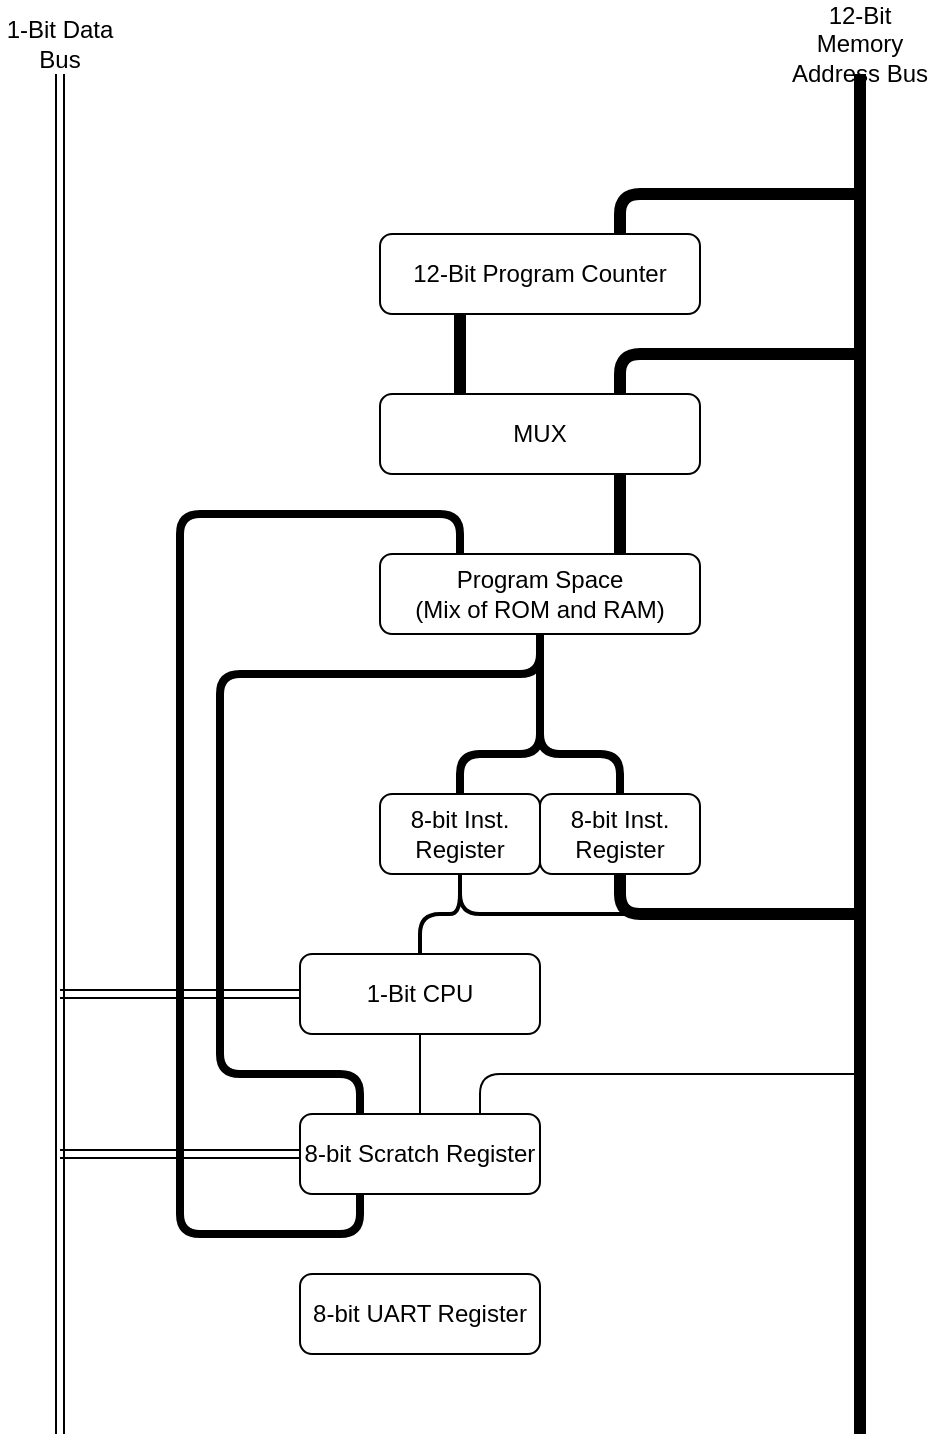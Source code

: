 <mxfile version="19.0.3" type="device"><diagram id="-2bQYgBs4zcGFZEZtTcj" name="Page-1"><mxGraphModel dx="1422" dy="865" grid="1" gridSize="10" guides="1" tooltips="1" connect="1" arrows="1" fold="1" page="1" pageScale="1" pageWidth="1654" pageHeight="1169" math="0" shadow="0"><root><mxCell id="0"/><mxCell id="1" parent="0"/><mxCell id="3sDkj0ara4cIGfv3AcG5-7" value="12-Bit Program Counter" style="rounded=1;whiteSpace=wrap;html=1;" parent="1" vertex="1"><mxGeometry x="400" y="160" width="160" height="40" as="geometry"/></mxCell><mxCell id="zIvuWBT7ouS_wAfacMO_-2" value="" style="endArrow=none;html=1;rounded=1;entryX=0.25;entryY=1;entryDx=0;entryDy=0;exitX=0.25;exitY=0;exitDx=0;exitDy=0;strokeWidth=6;" parent="1" source="zIvuWBT7ouS_wAfacMO_-3" target="3sDkj0ara4cIGfv3AcG5-7" edge="1"><mxGeometry width="50" height="50" relative="1" as="geometry"><mxPoint x="600" y="320" as="sourcePoint"/><mxPoint x="600" y="280" as="targetPoint"/></mxGeometry></mxCell><mxCell id="zIvuWBT7ouS_wAfacMO_-3" value="MUX" style="rounded=1;whiteSpace=wrap;html=1;" parent="1" vertex="1"><mxGeometry x="400" y="240" width="160" height="40" as="geometry"/></mxCell><mxCell id="zIvuWBT7ouS_wAfacMO_-6" value="" style="endArrow=none;html=1;rounded=1;strokeWidth=6;entryX=0.75;entryY=0;entryDx=0;entryDy=0;" parent="1" target="zIvuWBT7ouS_wAfacMO_-3" edge="1"><mxGeometry width="50" height="50" relative="1" as="geometry"><mxPoint x="640" y="220" as="sourcePoint"/><mxPoint x="620" y="260" as="targetPoint"/><Array as="points"><mxPoint x="520" y="220"/></Array></mxGeometry></mxCell><mxCell id="zIvuWBT7ouS_wAfacMO_-7" value="" style="endArrow=none;html=1;rounded=1;strokeWidth=6;" parent="1" edge="1"><mxGeometry width="50" height="50" relative="1" as="geometry"><mxPoint x="640" y="760" as="sourcePoint"/><mxPoint x="640" y="80" as="targetPoint"/></mxGeometry></mxCell><mxCell id="zIvuWBT7ouS_wAfacMO_-15" value="1-Bit CPU" style="rounded=1;whiteSpace=wrap;html=1;" parent="1" vertex="1"><mxGeometry x="360" y="520" width="120" height="40" as="geometry"/></mxCell><mxCell id="zIvuWBT7ouS_wAfacMO_-20" value="12-Bit Memory Address Bus" style="text;html=1;strokeColor=none;fillColor=none;align=center;verticalAlign=middle;whiteSpace=wrap;rounded=0;" parent="1" vertex="1"><mxGeometry x="600" y="50" width="80" height="30" as="geometry"/></mxCell><mxCell id="zIvuWBT7ouS_wAfacMO_-21" value="" style="shape=link;html=1;rounded=1;endSize=6;strokeWidth=1;" parent="1" edge="1"><mxGeometry width="100" relative="1" as="geometry"><mxPoint x="240" y="760" as="sourcePoint"/><mxPoint x="240" y="80" as="targetPoint"/></mxGeometry></mxCell><mxCell id="zIvuWBT7ouS_wAfacMO_-22" value="1-Bit Data Bus" style="text;html=1;strokeColor=none;fillColor=none;align=center;verticalAlign=middle;whiteSpace=wrap;rounded=0;" parent="1" vertex="1"><mxGeometry x="210" y="50" width="60" height="30" as="geometry"/></mxCell><mxCell id="zIvuWBT7ouS_wAfacMO_-36" value="" style="endArrow=none;html=1;rounded=1;strokeWidth=6;entryX=0.75;entryY=0;entryDx=0;entryDy=0;" parent="1" target="3sDkj0ara4cIGfv3AcG5-7" edge="1"><mxGeometry width="50" height="50" relative="1" as="geometry"><mxPoint x="640" y="140" as="sourcePoint"/><mxPoint x="690" y="380" as="targetPoint"/><Array as="points"><mxPoint x="520" y="140"/></Array></mxGeometry></mxCell><mxCell id="mDmjzfe00-dNYynsqg8z-1" value="Program Space&lt;br&gt;(Mix of ROM and RAM)" style="rounded=1;whiteSpace=wrap;html=1;" parent="1" vertex="1"><mxGeometry x="400" y="320" width="160" height="40" as="geometry"/></mxCell><mxCell id="mDmjzfe00-dNYynsqg8z-2" value="" style="endArrow=none;html=1;rounded=0;entryX=0.75;entryY=1;entryDx=0;entryDy=0;strokeWidth=6;exitX=0.75;exitY=0;exitDx=0;exitDy=0;" parent="1" source="mDmjzfe00-dNYynsqg8z-1" target="zIvuWBT7ouS_wAfacMO_-3" edge="1"><mxGeometry width="50" height="50" relative="1" as="geometry"><mxPoint x="550" y="440" as="sourcePoint"/><mxPoint x="600" y="390" as="targetPoint"/></mxGeometry></mxCell><mxCell id="u7quu2kHzasmHeJ8SNog-1" value="8-bit Scratch Register" style="rounded=1;whiteSpace=wrap;html=1;" parent="1" vertex="1"><mxGeometry x="360" y="600" width="120" height="40" as="geometry"/></mxCell><mxCell id="u7quu2kHzasmHeJ8SNog-2" value="8-bit Inst. Register" style="rounded=1;whiteSpace=wrap;html=1;" parent="1" vertex="1"><mxGeometry x="400" y="440" width="80" height="40" as="geometry"/></mxCell><mxCell id="u7quu2kHzasmHeJ8SNog-3" value="8-bit Inst. Register" style="rounded=1;whiteSpace=wrap;html=1;" parent="1" vertex="1"><mxGeometry x="480" y="440" width="80" height="40" as="geometry"/></mxCell><mxCell id="u7quu2kHzasmHeJ8SNog-4" value="" style="endArrow=none;html=1;rounded=1;exitX=0.5;exitY=0;exitDx=0;exitDy=0;entryX=0.5;entryY=1;entryDx=0;entryDy=0;strokeWidth=4;" parent="1" source="u7quu2kHzasmHeJ8SNog-2" target="mDmjzfe00-dNYynsqg8z-1" edge="1"><mxGeometry width="50" height="50" relative="1" as="geometry"><mxPoint x="480" y="470" as="sourcePoint"/><mxPoint x="530" y="420" as="targetPoint"/><Array as="points"><mxPoint x="440" y="420"/><mxPoint x="480" y="420"/></Array></mxGeometry></mxCell><mxCell id="u7quu2kHzasmHeJ8SNog-5" value="" style="endArrow=none;html=1;rounded=1;entryX=0.5;entryY=1;entryDx=0;entryDy=0;exitX=0.5;exitY=0;exitDx=0;exitDy=0;strokeWidth=4;" parent="1" source="u7quu2kHzasmHeJ8SNog-3" target="mDmjzfe00-dNYynsqg8z-1" edge="1"><mxGeometry width="50" height="50" relative="1" as="geometry"><mxPoint x="480" y="470" as="sourcePoint"/><mxPoint x="530" y="420" as="targetPoint"/><Array as="points"><mxPoint x="520" y="420"/><mxPoint x="480" y="420"/></Array></mxGeometry></mxCell><mxCell id="pmTpwkhUqk-em-47iV8C-2" value="" style="endArrow=none;html=1;rounded=1;entryX=0.5;entryY=1;entryDx=0;entryDy=0;exitX=0.25;exitY=0;exitDx=0;exitDy=0;strokeWidth=4;" parent="1" source="u7quu2kHzasmHeJ8SNog-1" target="mDmjzfe00-dNYynsqg8z-1" edge="1"><mxGeometry width="50" height="50" relative="1" as="geometry"><mxPoint x="700" y="470" as="sourcePoint"/><mxPoint x="750" y="420" as="targetPoint"/><Array as="points"><mxPoint x="390" y="580"/><mxPoint x="320" y="580"/><mxPoint x="320" y="380"/><mxPoint x="480" y="380"/></Array></mxGeometry></mxCell><mxCell id="pmTpwkhUqk-em-47iV8C-3" value="" style="endArrow=none;html=1;rounded=1;strokeWidth=4;entryX=0.25;entryY=1;entryDx=0;entryDy=0;exitX=0.25;exitY=0;exitDx=0;exitDy=0;" parent="1" source="mDmjzfe00-dNYynsqg8z-1" target="u7quu2kHzasmHeJ8SNog-1" edge="1"><mxGeometry width="50" height="50" relative="1" as="geometry"><mxPoint x="330" y="370" as="sourcePoint"/><mxPoint x="520" y="540" as="targetPoint"/><Array as="points"><mxPoint x="440" y="300"/><mxPoint x="300" y="300"/><mxPoint x="300" y="660"/><mxPoint x="390" y="660"/></Array></mxGeometry></mxCell><mxCell id="pmTpwkhUqk-em-47iV8C-4" value="" style="shape=link;html=1;rounded=1;strokeWidth=1;entryX=0;entryY=0.5;entryDx=0;entryDy=0;" parent="1" target="u7quu2kHzasmHeJ8SNog-1" edge="1"><mxGeometry width="100" relative="1" as="geometry"><mxPoint x="240" y="620" as="sourcePoint"/><mxPoint x="350" y="619.76" as="targetPoint"/></mxGeometry></mxCell><mxCell id="pmTpwkhUqk-em-47iV8C-5" value="" style="endArrow=none;html=1;rounded=1;strokeWidth=1;entryX=0.5;entryY=1;entryDx=0;entryDy=0;exitX=0.5;exitY=0;exitDx=0;exitDy=0;" parent="1" source="u7quu2kHzasmHeJ8SNog-1" target="zIvuWBT7ouS_wAfacMO_-15" edge="1"><mxGeometry width="50" height="50" relative="1" as="geometry"><mxPoint x="350" y="590" as="sourcePoint"/><mxPoint x="400" y="540" as="targetPoint"/></mxGeometry></mxCell><mxCell id="pmTpwkhUqk-em-47iV8C-6" value="" style="endArrow=none;html=1;rounded=1;strokeWidth=1;exitX=0.75;exitY=0;exitDx=0;exitDy=0;" parent="1" source="u7quu2kHzasmHeJ8SNog-1" edge="1"><mxGeometry width="50" height="50" relative="1" as="geometry"><mxPoint x="350" y="590" as="sourcePoint"/><mxPoint x="640" y="580" as="targetPoint"/><Array as="points"><mxPoint x="450" y="580"/></Array></mxGeometry></mxCell><mxCell id="pmTpwkhUqk-em-47iV8C-7" value="" style="endArrow=none;html=1;rounded=1;strokeWidth=2;entryX=0.5;entryY=1;entryDx=0;entryDy=0;exitX=0.5;exitY=0;exitDx=0;exitDy=0;" parent="1" source="zIvuWBT7ouS_wAfacMO_-15" target="u7quu2kHzasmHeJ8SNog-2" edge="1"><mxGeometry width="50" height="50" relative="1" as="geometry"><mxPoint x="350" y="590" as="sourcePoint"/><mxPoint x="400" y="540" as="targetPoint"/><Array as="points"><mxPoint x="420" y="500"/><mxPoint x="440" y="500"/></Array></mxGeometry></mxCell><mxCell id="pmTpwkhUqk-em-47iV8C-8" value="" style="endArrow=none;html=1;rounded=1;strokeWidth=2;entryX=0.5;entryY=1;entryDx=0;entryDy=0;" parent="1" target="u7quu2kHzasmHeJ8SNog-2" edge="1"><mxGeometry width="50" height="50" relative="1" as="geometry"><mxPoint x="530" y="500" as="sourcePoint"/><mxPoint x="400" y="540" as="targetPoint"/><Array as="points"><mxPoint x="440" y="500"/></Array></mxGeometry></mxCell><mxCell id="pmTpwkhUqk-em-47iV8C-9" value="" style="endArrow=none;html=1;rounded=1;strokeWidth=6;entryX=0.5;entryY=1;entryDx=0;entryDy=0;" parent="1" target="u7quu2kHzasmHeJ8SNog-3" edge="1"><mxGeometry width="50" height="50" relative="1" as="geometry"><mxPoint x="640" y="500" as="sourcePoint"/><mxPoint x="400" y="540" as="targetPoint"/><Array as="points"><mxPoint x="520" y="500"/></Array></mxGeometry></mxCell><mxCell id="pmTpwkhUqk-em-47iV8C-10" value="" style="shape=link;html=1;rounded=1;strokeWidth=1;entryX=0;entryY=0.5;entryDx=0;entryDy=0;" parent="1" target="zIvuWBT7ouS_wAfacMO_-15" edge="1"><mxGeometry width="100" relative="1" as="geometry"><mxPoint x="240" y="540" as="sourcePoint"/><mxPoint x="420" y="530" as="targetPoint"/></mxGeometry></mxCell><mxCell id="6_CfweAcjs2i_U6FNMw--1" value="8-bit UART Register" style="rounded=1;whiteSpace=wrap;html=1;" vertex="1" parent="1"><mxGeometry x="360" y="680" width="120" height="40" as="geometry"/></mxCell></root></mxGraphModel></diagram></mxfile>